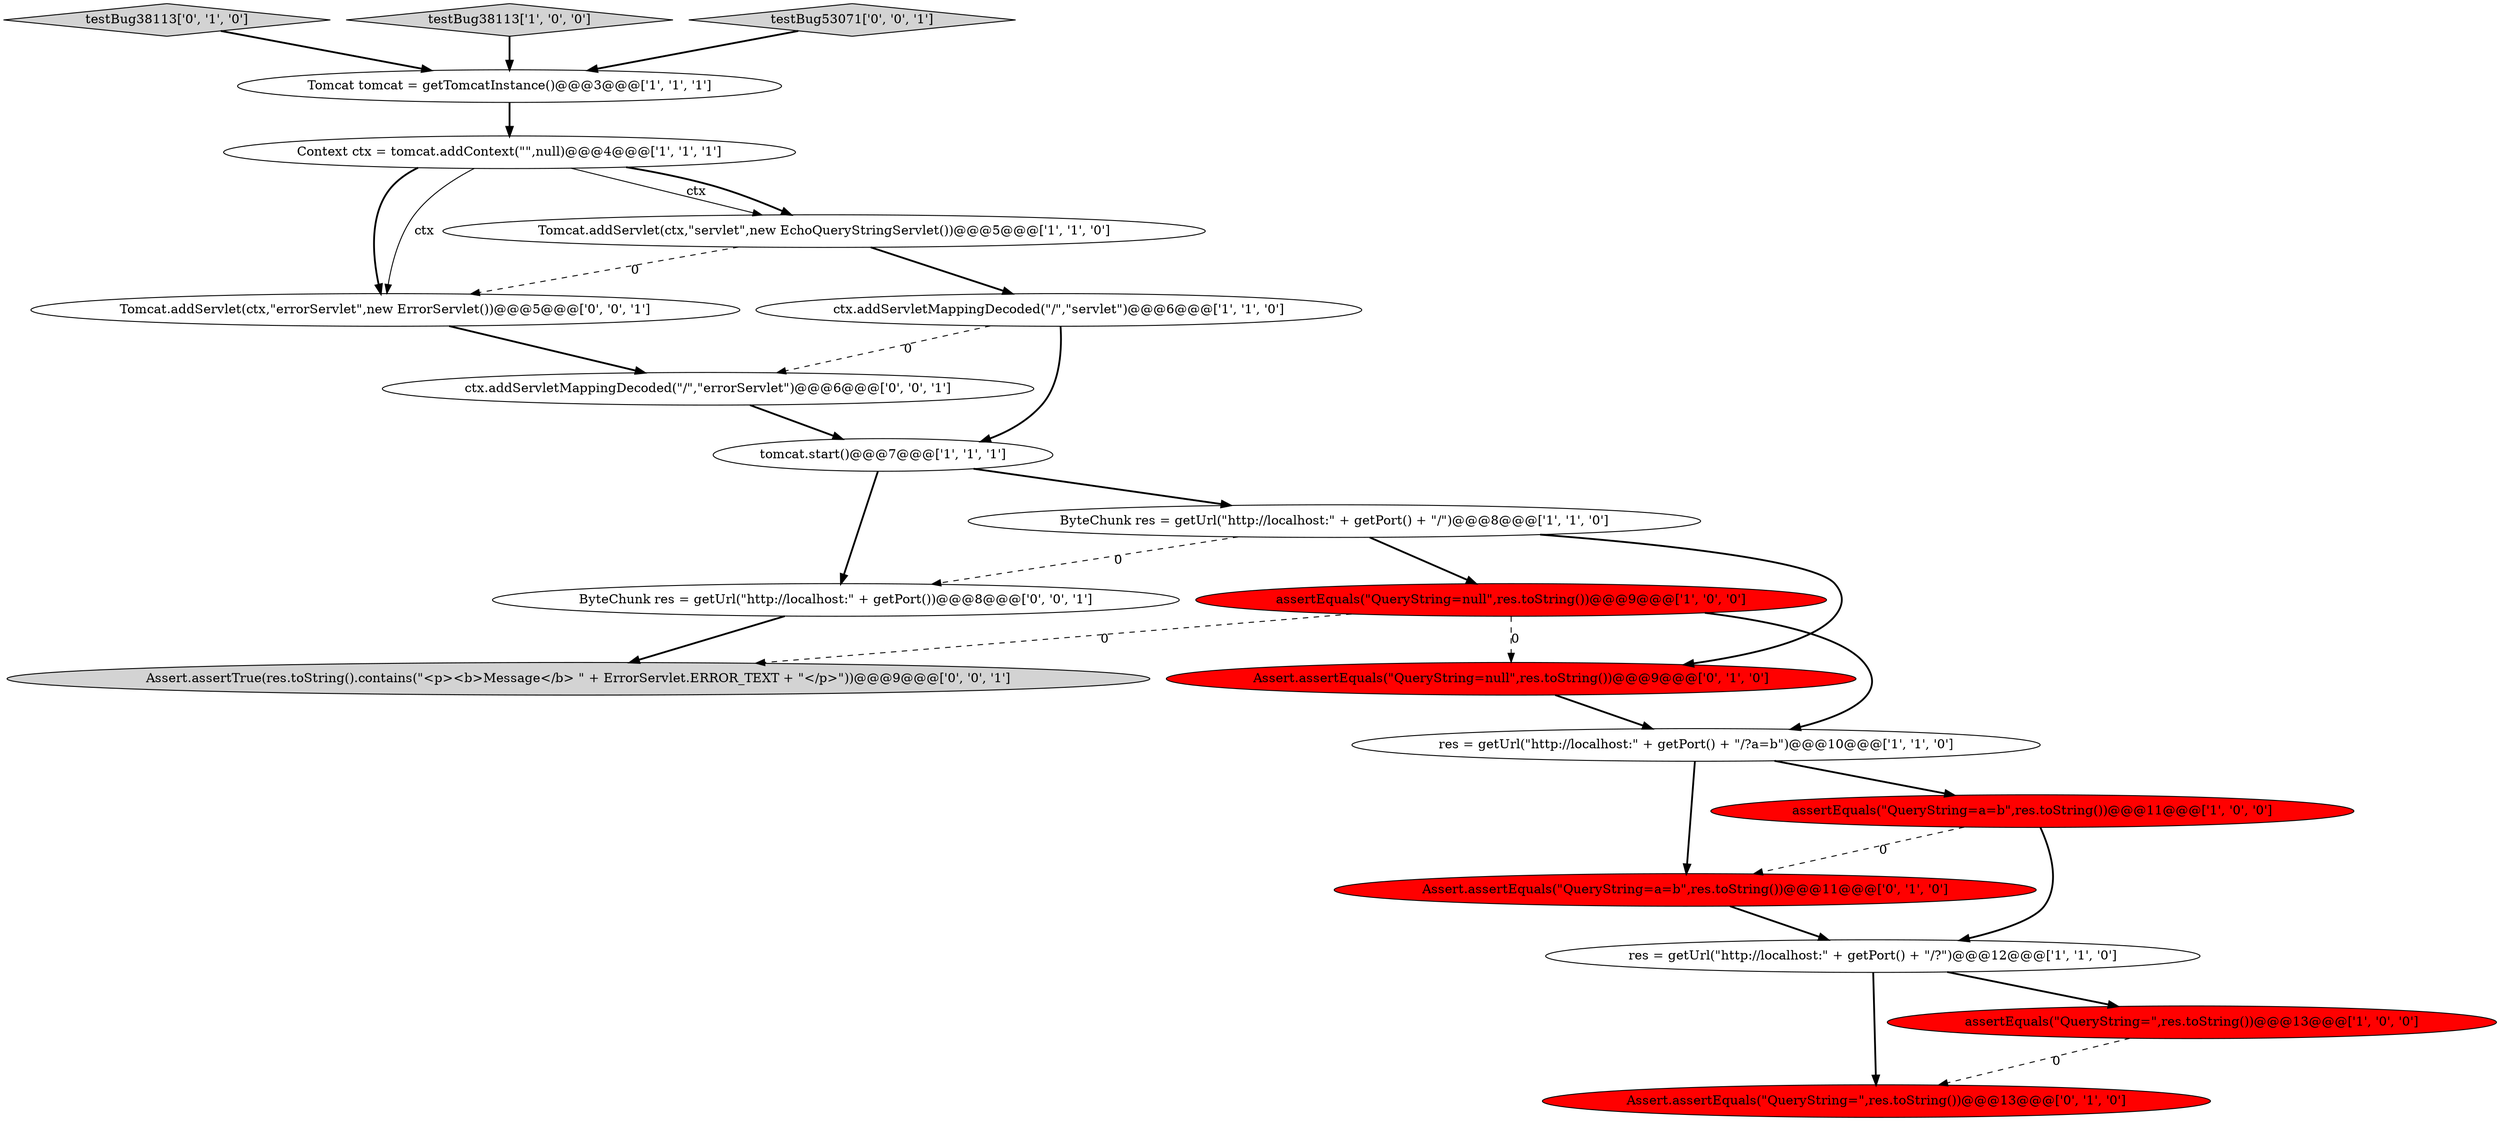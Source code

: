 digraph {
11 [style = filled, label = "assertEquals(\"QueryString=null\",res.toString())@@@9@@@['1', '0', '0']", fillcolor = red, shape = ellipse image = "AAA1AAABBB1BBB"];
12 [style = filled, label = "Assert.assertEquals(\"QueryString=null\",res.toString())@@@9@@@['0', '1', '0']", fillcolor = red, shape = ellipse image = "AAA1AAABBB2BBB"];
16 [style = filled, label = "ctx.addServletMappingDecoded(\"/\",\"errorServlet\")@@@6@@@['0', '0', '1']", fillcolor = white, shape = ellipse image = "AAA0AAABBB3BBB"];
0 [style = filled, label = "tomcat.start()@@@7@@@['1', '1', '1']", fillcolor = white, shape = ellipse image = "AAA0AAABBB1BBB"];
14 [style = filled, label = "testBug38113['0', '1', '0']", fillcolor = lightgray, shape = diamond image = "AAA0AAABBB2BBB"];
19 [style = filled, label = "ByteChunk res = getUrl(\"http://localhost:\" + getPort())@@@8@@@['0', '0', '1']", fillcolor = white, shape = ellipse image = "AAA0AAABBB3BBB"];
9 [style = filled, label = "Context ctx = tomcat.addContext(\"\",null)@@@4@@@['1', '1', '1']", fillcolor = white, shape = ellipse image = "AAA0AAABBB1BBB"];
15 [style = filled, label = "Assert.assertEquals(\"QueryString=\",res.toString())@@@13@@@['0', '1', '0']", fillcolor = red, shape = ellipse image = "AAA1AAABBB2BBB"];
18 [style = filled, label = "Tomcat.addServlet(ctx,\"errorServlet\",new ErrorServlet())@@@5@@@['0', '0', '1']", fillcolor = white, shape = ellipse image = "AAA0AAABBB3BBB"];
10 [style = filled, label = "ByteChunk res = getUrl(\"http://localhost:\" + getPort() + \"/\")@@@8@@@['1', '1', '0']", fillcolor = white, shape = ellipse image = "AAA0AAABBB1BBB"];
5 [style = filled, label = "testBug38113['1', '0', '0']", fillcolor = lightgray, shape = diamond image = "AAA0AAABBB1BBB"];
13 [style = filled, label = "Assert.assertEquals(\"QueryString=a=b\",res.toString())@@@11@@@['0', '1', '0']", fillcolor = red, shape = ellipse image = "AAA1AAABBB2BBB"];
7 [style = filled, label = "assertEquals(\"QueryString=\",res.toString())@@@13@@@['1', '0', '0']", fillcolor = red, shape = ellipse image = "AAA1AAABBB1BBB"];
6 [style = filled, label = "assertEquals(\"QueryString=a=b\",res.toString())@@@11@@@['1', '0', '0']", fillcolor = red, shape = ellipse image = "AAA1AAABBB1BBB"];
20 [style = filled, label = "testBug53071['0', '0', '1']", fillcolor = lightgray, shape = diamond image = "AAA0AAABBB3BBB"];
1 [style = filled, label = "res = getUrl(\"http://localhost:\" + getPort() + \"/?\")@@@12@@@['1', '1', '0']", fillcolor = white, shape = ellipse image = "AAA0AAABBB1BBB"];
2 [style = filled, label = "Tomcat tomcat = getTomcatInstance()@@@3@@@['1', '1', '1']", fillcolor = white, shape = ellipse image = "AAA0AAABBB1BBB"];
4 [style = filled, label = "res = getUrl(\"http://localhost:\" + getPort() + \"/?a=b\")@@@10@@@['1', '1', '0']", fillcolor = white, shape = ellipse image = "AAA0AAABBB1BBB"];
17 [style = filled, label = "Assert.assertTrue(res.toString().contains(\"<p><b>Message</b> \" + ErrorServlet.ERROR_TEXT + \"</p>\"))@@@9@@@['0', '0', '1']", fillcolor = lightgray, shape = ellipse image = "AAA0AAABBB3BBB"];
8 [style = filled, label = "ctx.addServletMappingDecoded(\"/\",\"servlet\")@@@6@@@['1', '1', '0']", fillcolor = white, shape = ellipse image = "AAA0AAABBB1BBB"];
3 [style = filled, label = "Tomcat.addServlet(ctx,\"servlet\",new EchoQueryStringServlet())@@@5@@@['1', '1', '0']", fillcolor = white, shape = ellipse image = "AAA0AAABBB1BBB"];
16->0 [style = bold, label=""];
8->16 [style = dashed, label="0"];
4->6 [style = bold, label=""];
0->19 [style = bold, label=""];
10->19 [style = dashed, label="0"];
1->15 [style = bold, label=""];
3->18 [style = dashed, label="0"];
4->13 [style = bold, label=""];
11->4 [style = bold, label=""];
19->17 [style = bold, label=""];
2->9 [style = bold, label=""];
11->17 [style = dashed, label="0"];
11->12 [style = dashed, label="0"];
1->7 [style = bold, label=""];
9->3 [style = solid, label="ctx"];
13->1 [style = bold, label=""];
20->2 [style = bold, label=""];
8->0 [style = bold, label=""];
6->1 [style = bold, label=""];
5->2 [style = bold, label=""];
0->10 [style = bold, label=""];
9->18 [style = bold, label=""];
6->13 [style = dashed, label="0"];
12->4 [style = bold, label=""];
10->12 [style = bold, label=""];
9->18 [style = solid, label="ctx"];
3->8 [style = bold, label=""];
7->15 [style = dashed, label="0"];
9->3 [style = bold, label=""];
14->2 [style = bold, label=""];
10->11 [style = bold, label=""];
18->16 [style = bold, label=""];
}
